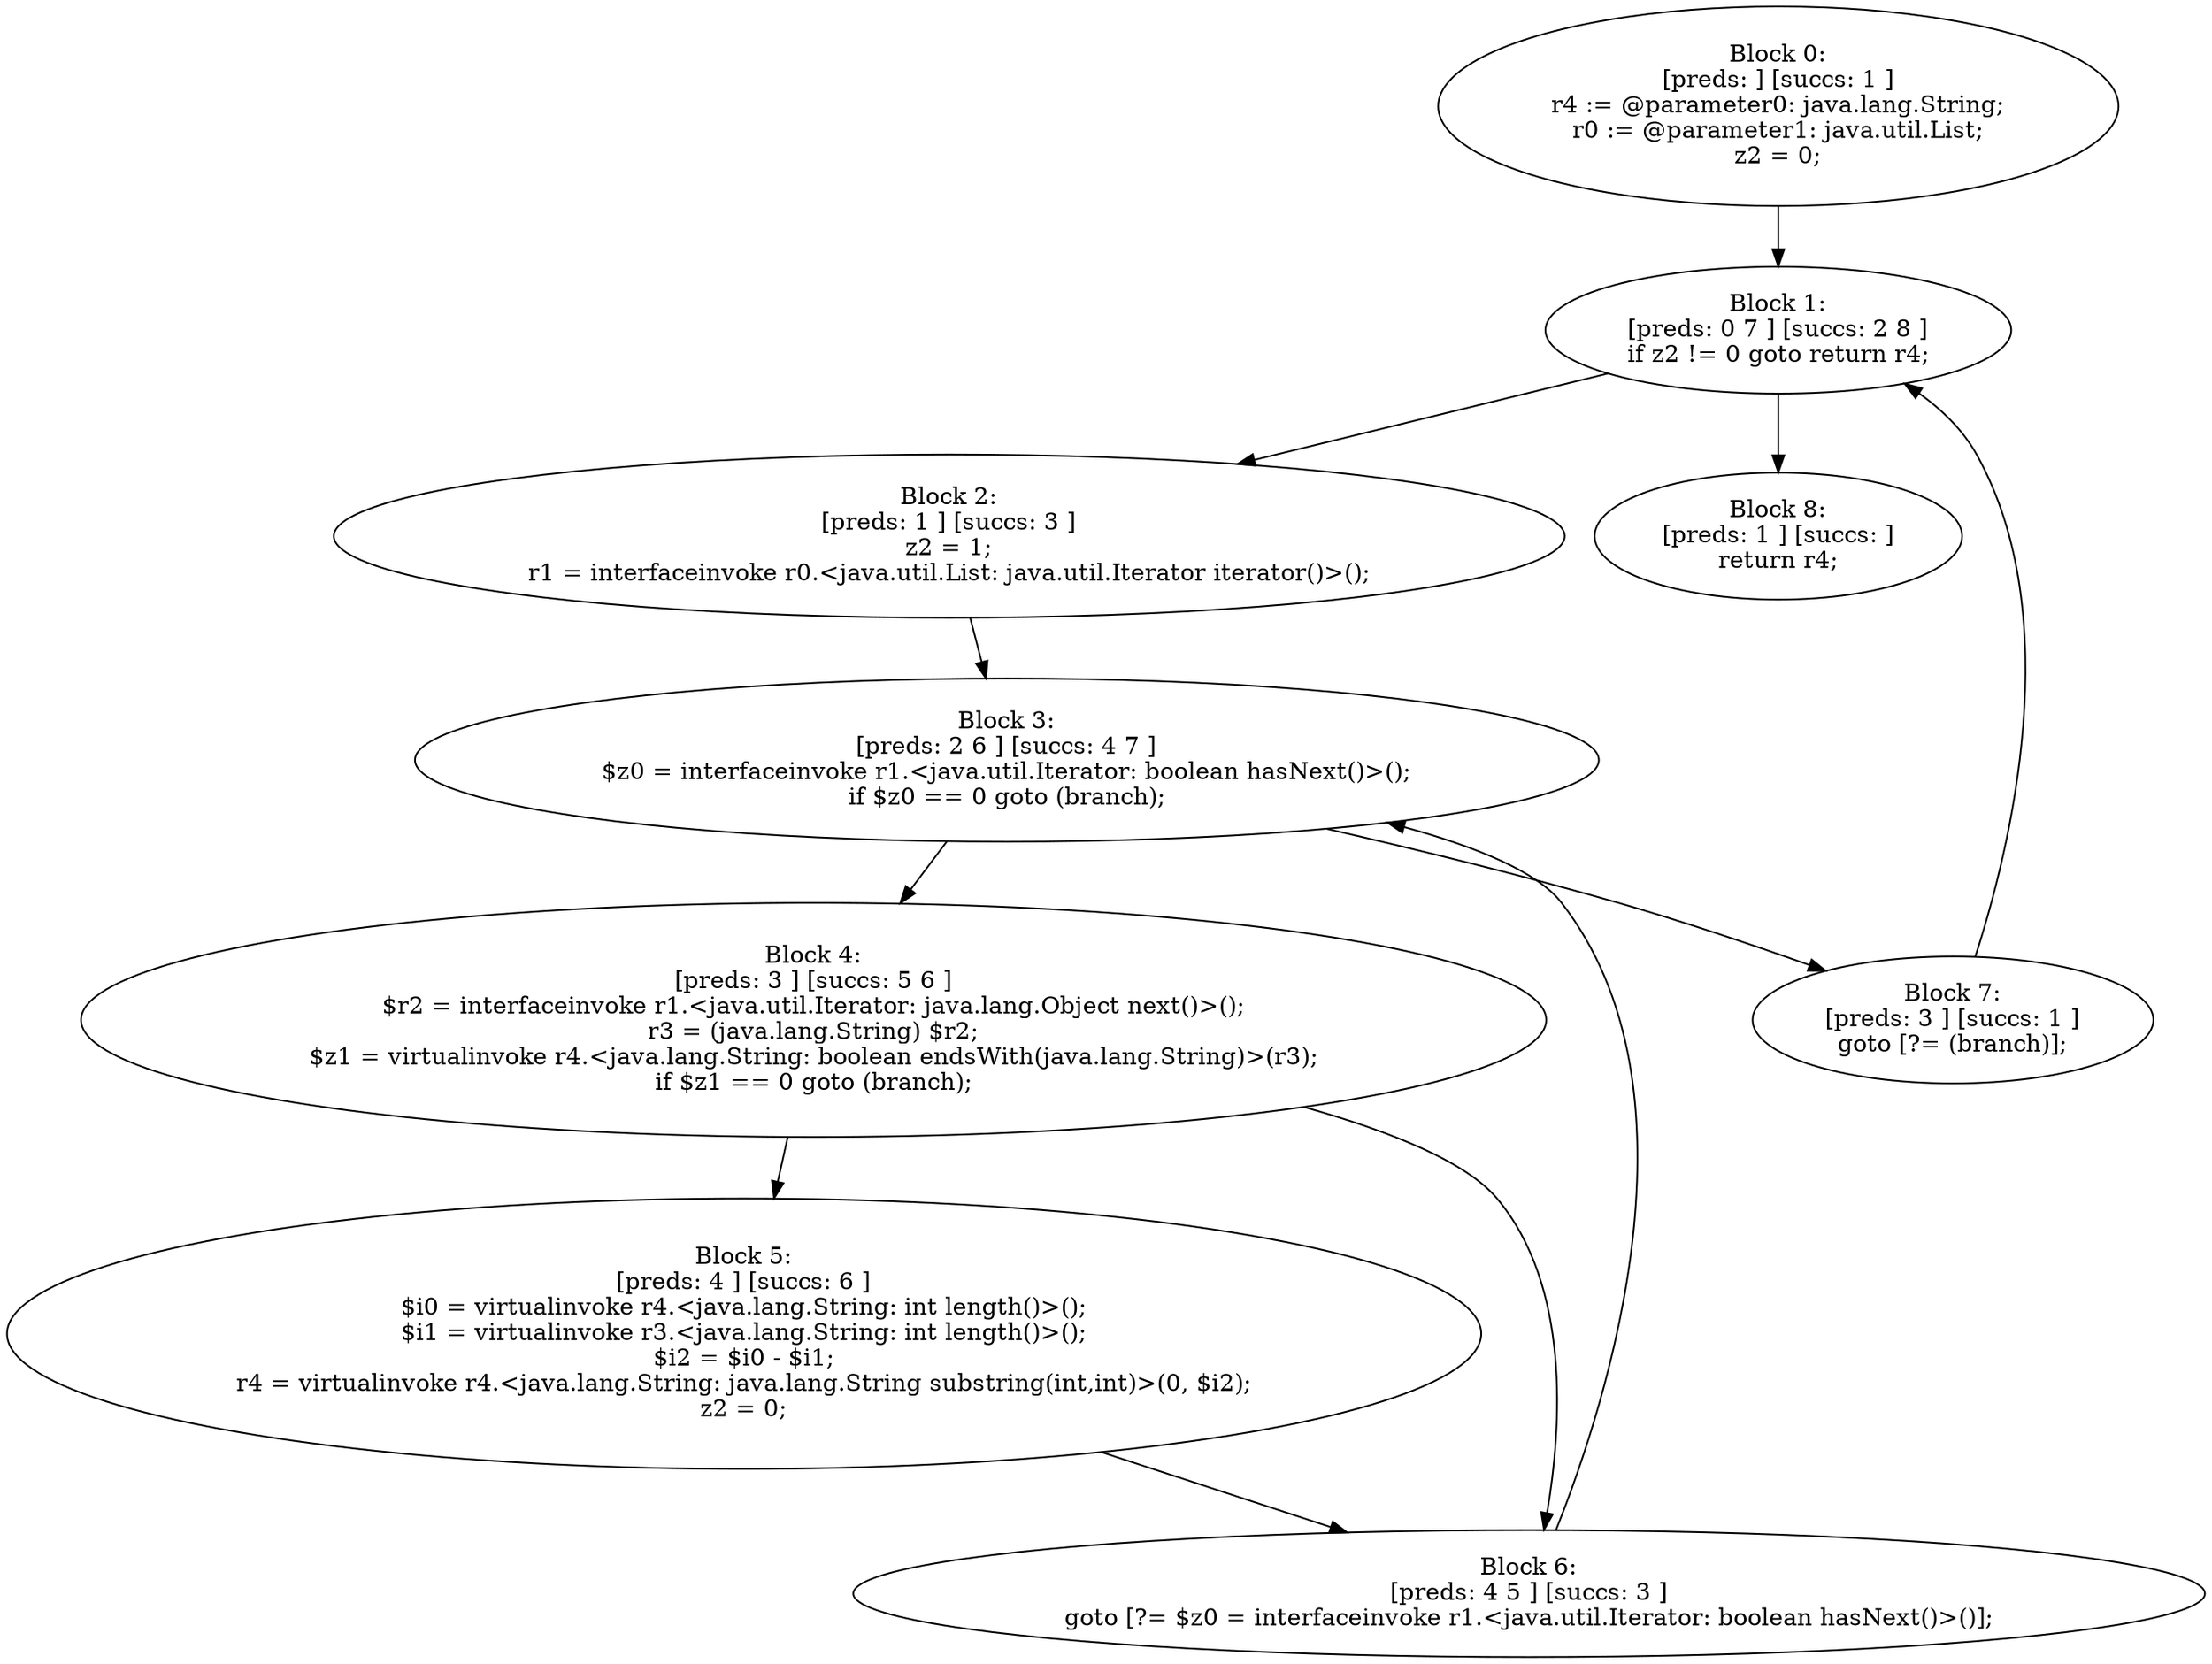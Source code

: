 digraph "unitGraph" {
    "Block 0:
[preds: ] [succs: 1 ]
r4 := @parameter0: java.lang.String;
r0 := @parameter1: java.util.List;
z2 = 0;
"
    "Block 1:
[preds: 0 7 ] [succs: 2 8 ]
if z2 != 0 goto return r4;
"
    "Block 2:
[preds: 1 ] [succs: 3 ]
z2 = 1;
r1 = interfaceinvoke r0.<java.util.List: java.util.Iterator iterator()>();
"
    "Block 3:
[preds: 2 6 ] [succs: 4 7 ]
$z0 = interfaceinvoke r1.<java.util.Iterator: boolean hasNext()>();
if $z0 == 0 goto (branch);
"
    "Block 4:
[preds: 3 ] [succs: 5 6 ]
$r2 = interfaceinvoke r1.<java.util.Iterator: java.lang.Object next()>();
r3 = (java.lang.String) $r2;
$z1 = virtualinvoke r4.<java.lang.String: boolean endsWith(java.lang.String)>(r3);
if $z1 == 0 goto (branch);
"
    "Block 5:
[preds: 4 ] [succs: 6 ]
$i0 = virtualinvoke r4.<java.lang.String: int length()>();
$i1 = virtualinvoke r3.<java.lang.String: int length()>();
$i2 = $i0 - $i1;
r4 = virtualinvoke r4.<java.lang.String: java.lang.String substring(int,int)>(0, $i2);
z2 = 0;
"
    "Block 6:
[preds: 4 5 ] [succs: 3 ]
goto [?= $z0 = interfaceinvoke r1.<java.util.Iterator: boolean hasNext()>()];
"
    "Block 7:
[preds: 3 ] [succs: 1 ]
goto [?= (branch)];
"
    "Block 8:
[preds: 1 ] [succs: ]
return r4;
"
    "Block 0:
[preds: ] [succs: 1 ]
r4 := @parameter0: java.lang.String;
r0 := @parameter1: java.util.List;
z2 = 0;
"->"Block 1:
[preds: 0 7 ] [succs: 2 8 ]
if z2 != 0 goto return r4;
";
    "Block 1:
[preds: 0 7 ] [succs: 2 8 ]
if z2 != 0 goto return r4;
"->"Block 2:
[preds: 1 ] [succs: 3 ]
z2 = 1;
r1 = interfaceinvoke r0.<java.util.List: java.util.Iterator iterator()>();
";
    "Block 1:
[preds: 0 7 ] [succs: 2 8 ]
if z2 != 0 goto return r4;
"->"Block 8:
[preds: 1 ] [succs: ]
return r4;
";
    "Block 2:
[preds: 1 ] [succs: 3 ]
z2 = 1;
r1 = interfaceinvoke r0.<java.util.List: java.util.Iterator iterator()>();
"->"Block 3:
[preds: 2 6 ] [succs: 4 7 ]
$z0 = interfaceinvoke r1.<java.util.Iterator: boolean hasNext()>();
if $z0 == 0 goto (branch);
";
    "Block 3:
[preds: 2 6 ] [succs: 4 7 ]
$z0 = interfaceinvoke r1.<java.util.Iterator: boolean hasNext()>();
if $z0 == 0 goto (branch);
"->"Block 4:
[preds: 3 ] [succs: 5 6 ]
$r2 = interfaceinvoke r1.<java.util.Iterator: java.lang.Object next()>();
r3 = (java.lang.String) $r2;
$z1 = virtualinvoke r4.<java.lang.String: boolean endsWith(java.lang.String)>(r3);
if $z1 == 0 goto (branch);
";
    "Block 3:
[preds: 2 6 ] [succs: 4 7 ]
$z0 = interfaceinvoke r1.<java.util.Iterator: boolean hasNext()>();
if $z0 == 0 goto (branch);
"->"Block 7:
[preds: 3 ] [succs: 1 ]
goto [?= (branch)];
";
    "Block 4:
[preds: 3 ] [succs: 5 6 ]
$r2 = interfaceinvoke r1.<java.util.Iterator: java.lang.Object next()>();
r3 = (java.lang.String) $r2;
$z1 = virtualinvoke r4.<java.lang.String: boolean endsWith(java.lang.String)>(r3);
if $z1 == 0 goto (branch);
"->"Block 5:
[preds: 4 ] [succs: 6 ]
$i0 = virtualinvoke r4.<java.lang.String: int length()>();
$i1 = virtualinvoke r3.<java.lang.String: int length()>();
$i2 = $i0 - $i1;
r4 = virtualinvoke r4.<java.lang.String: java.lang.String substring(int,int)>(0, $i2);
z2 = 0;
";
    "Block 4:
[preds: 3 ] [succs: 5 6 ]
$r2 = interfaceinvoke r1.<java.util.Iterator: java.lang.Object next()>();
r3 = (java.lang.String) $r2;
$z1 = virtualinvoke r4.<java.lang.String: boolean endsWith(java.lang.String)>(r3);
if $z1 == 0 goto (branch);
"->"Block 6:
[preds: 4 5 ] [succs: 3 ]
goto [?= $z0 = interfaceinvoke r1.<java.util.Iterator: boolean hasNext()>()];
";
    "Block 5:
[preds: 4 ] [succs: 6 ]
$i0 = virtualinvoke r4.<java.lang.String: int length()>();
$i1 = virtualinvoke r3.<java.lang.String: int length()>();
$i2 = $i0 - $i1;
r4 = virtualinvoke r4.<java.lang.String: java.lang.String substring(int,int)>(0, $i2);
z2 = 0;
"->"Block 6:
[preds: 4 5 ] [succs: 3 ]
goto [?= $z0 = interfaceinvoke r1.<java.util.Iterator: boolean hasNext()>()];
";
    "Block 6:
[preds: 4 5 ] [succs: 3 ]
goto [?= $z0 = interfaceinvoke r1.<java.util.Iterator: boolean hasNext()>()];
"->"Block 3:
[preds: 2 6 ] [succs: 4 7 ]
$z0 = interfaceinvoke r1.<java.util.Iterator: boolean hasNext()>();
if $z0 == 0 goto (branch);
";
    "Block 7:
[preds: 3 ] [succs: 1 ]
goto [?= (branch)];
"->"Block 1:
[preds: 0 7 ] [succs: 2 8 ]
if z2 != 0 goto return r4;
";
}

